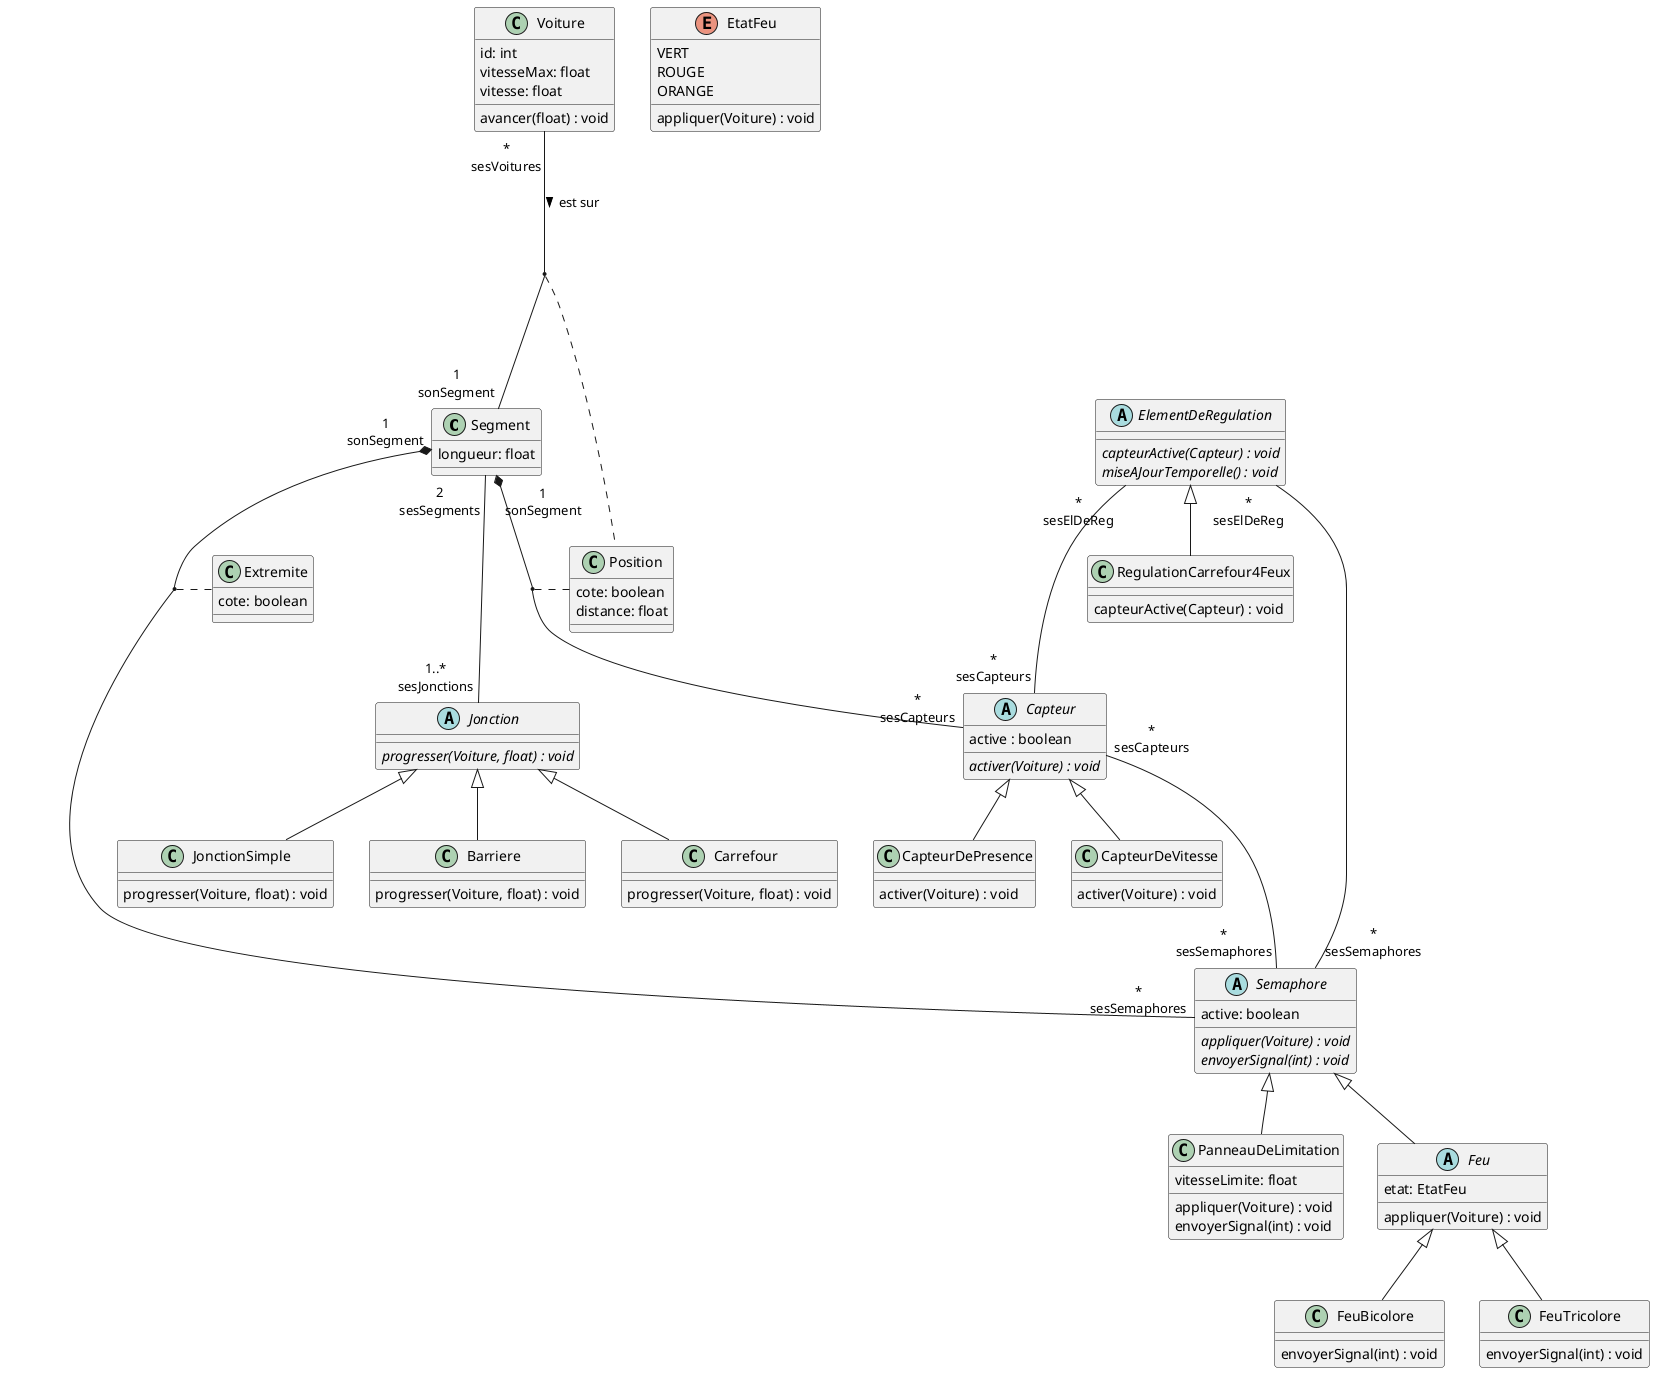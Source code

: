 @startuml

class Segment {
    longueur: float
}

abstract Jonction {
    {abstract} progresser(Voiture, float) : void
}

class JonctionSimple {
    progresser(Voiture, float) : void
}

class Barriere {
    progresser(Voiture, float) : void
}

class Carrefour{
    progresser(Voiture, float) : void
}


class Voiture {
    id: int
    vitesseMax: float
    vitesse: float
    avancer(float) : void
}

abstract Semaphore {
    active: boolean
    {abstract} appliquer(Voiture) : void
    {abstract} envoyerSignal(int) : void
}

enum EtatFeu {
    VERT
    ROUGE
    ORANGE
    appliquer(Voiture) : void
}


class PanneauDeLimitation {
    vitesseLimite: float
    appliquer(Voiture) : void
    envoyerSignal(int) : void
}

abstract Feu {
    appliquer(Voiture) : void
    etat: EtatFeu
}

class FeuBicolore {
    envoyerSignal(int) : void
}

class FeuTricolore {
    envoyerSignal(int) : void
}


abstract Capteur {
    active : boolean
    {abstract} activer(Voiture) : void
}

class CapteurDePresence {
    activer(Voiture) : void
}

class CapteurDeVitesse {
    activer(Voiture) : void
}

abstract ElementDeRegulation {
     {abstract} capteurActive(Capteur) : void
     {abstract} miseAJourTemporelle() : void
}

class Extremite {
    cote: boolean
}

class Position {
    cote: boolean
    distance: float
}

class RegulationCarrefour4Feux {
     capteurActive(Capteur) : void
}


Voiture "*\nsesVoitures" --- "1\nsonSegment" Segment : > est sur
Segment "2\nsesSegments" --- "1..*\nsesJonctions" Jonction
Segment "1\nsonSegment" *-- "*\nsesSemaphores" Semaphore
Segment "1\nsonSegment" *-- "*\nsesCapteurs" Capteur
Capteur "*\nsesCapteurs" --- "*\nsesSemaphores" Semaphore
ElementDeRegulation "*\nsesElDeReg" --- "*\nsesCapteurs" Capteur
ElementDeRegulation "*\nsesElDeReg" --- "*\nsesSemaphores" Semaphore

(Voiture, Segment) .. Position
(Capteur, Segment) .. Position
(Semaphore, Segment) .. Extremite

Jonction <|-- Carrefour
Jonction <|-- JonctionSimple
Jonction <|-- Barriere

Semaphore <|-- Feu
Semaphore <|-- PanneauDeLimitation

Feu <|-- FeuTricolore
Feu <|-- FeuBicolore

Capteur <|-- CapteurDePresence
Capteur <|-- CapteurDeVitesse

ElementDeRegulation <|-- RegulationCarrefour4Feux

@enduml
